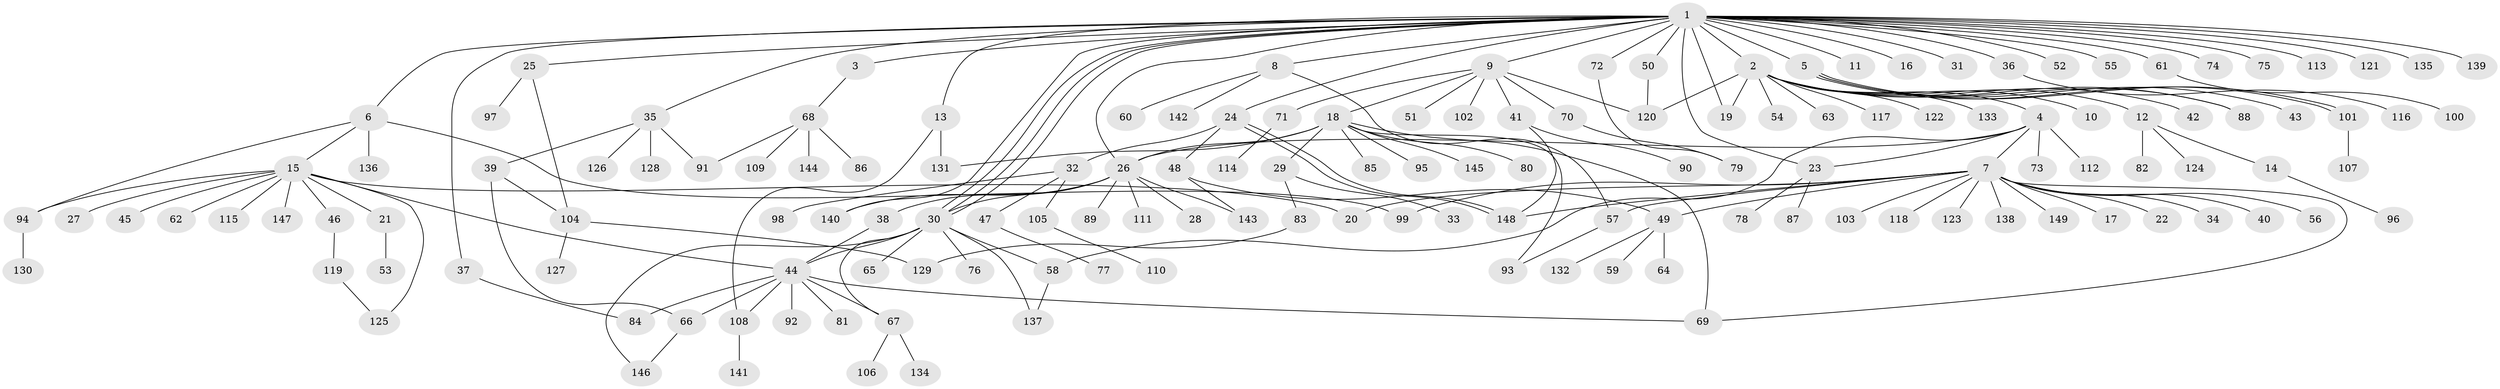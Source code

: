 // coarse degree distribution, {35: 0.008771929824561403, 12: 0.017543859649122806, 2: 0.20175438596491227, 6: 0.017543859649122806, 5: 0.017543859649122806, 16: 0.017543859649122806, 3: 0.07017543859649122, 9: 0.02631578947368421, 1: 0.5789473684210527, 4: 0.043859649122807015}
// Generated by graph-tools (version 1.1) at 2025/41/03/06/25 10:41:48]
// undirected, 149 vertices, 187 edges
graph export_dot {
graph [start="1"]
  node [color=gray90,style=filled];
  1;
  2;
  3;
  4;
  5;
  6;
  7;
  8;
  9;
  10;
  11;
  12;
  13;
  14;
  15;
  16;
  17;
  18;
  19;
  20;
  21;
  22;
  23;
  24;
  25;
  26;
  27;
  28;
  29;
  30;
  31;
  32;
  33;
  34;
  35;
  36;
  37;
  38;
  39;
  40;
  41;
  42;
  43;
  44;
  45;
  46;
  47;
  48;
  49;
  50;
  51;
  52;
  53;
  54;
  55;
  56;
  57;
  58;
  59;
  60;
  61;
  62;
  63;
  64;
  65;
  66;
  67;
  68;
  69;
  70;
  71;
  72;
  73;
  74;
  75;
  76;
  77;
  78;
  79;
  80;
  81;
  82;
  83;
  84;
  85;
  86;
  87;
  88;
  89;
  90;
  91;
  92;
  93;
  94;
  95;
  96;
  97;
  98;
  99;
  100;
  101;
  102;
  103;
  104;
  105;
  106;
  107;
  108;
  109;
  110;
  111;
  112;
  113;
  114;
  115;
  116;
  117;
  118;
  119;
  120;
  121;
  122;
  123;
  124;
  125;
  126;
  127;
  128;
  129;
  130;
  131;
  132;
  133;
  134;
  135;
  136;
  137;
  138;
  139;
  140;
  141;
  142;
  143;
  144;
  145;
  146;
  147;
  148;
  149;
  1 -- 2;
  1 -- 3;
  1 -- 5;
  1 -- 6;
  1 -- 8;
  1 -- 9;
  1 -- 11;
  1 -- 13;
  1 -- 16;
  1 -- 19;
  1 -- 23;
  1 -- 24;
  1 -- 25;
  1 -- 26;
  1 -- 30;
  1 -- 30;
  1 -- 30;
  1 -- 31;
  1 -- 35;
  1 -- 36;
  1 -- 37;
  1 -- 50;
  1 -- 52;
  1 -- 55;
  1 -- 61;
  1 -- 72;
  1 -- 74;
  1 -- 75;
  1 -- 113;
  1 -- 121;
  1 -- 135;
  1 -- 139;
  1 -- 140;
  2 -- 4;
  2 -- 10;
  2 -- 12;
  2 -- 19;
  2 -- 42;
  2 -- 54;
  2 -- 63;
  2 -- 88;
  2 -- 117;
  2 -- 120;
  2 -- 122;
  2 -- 133;
  3 -- 68;
  4 -- 7;
  4 -- 23;
  4 -- 26;
  4 -- 58;
  4 -- 73;
  4 -- 112;
  5 -- 43;
  5 -- 88;
  5 -- 101;
  5 -- 101;
  6 -- 15;
  6 -- 94;
  6 -- 99;
  6 -- 136;
  7 -- 17;
  7 -- 20;
  7 -- 22;
  7 -- 34;
  7 -- 40;
  7 -- 49;
  7 -- 56;
  7 -- 57;
  7 -- 69;
  7 -- 99;
  7 -- 103;
  7 -- 118;
  7 -- 123;
  7 -- 138;
  7 -- 148;
  7 -- 149;
  8 -- 57;
  8 -- 60;
  8 -- 142;
  9 -- 18;
  9 -- 41;
  9 -- 51;
  9 -- 70;
  9 -- 71;
  9 -- 102;
  9 -- 120;
  12 -- 14;
  12 -- 82;
  12 -- 124;
  13 -- 108;
  13 -- 131;
  14 -- 96;
  15 -- 20;
  15 -- 21;
  15 -- 27;
  15 -- 44;
  15 -- 45;
  15 -- 46;
  15 -- 62;
  15 -- 94;
  15 -- 115;
  15 -- 125;
  15 -- 147;
  18 -- 26;
  18 -- 29;
  18 -- 69;
  18 -- 80;
  18 -- 85;
  18 -- 93;
  18 -- 95;
  18 -- 131;
  18 -- 145;
  21 -- 53;
  23 -- 78;
  23 -- 87;
  24 -- 32;
  24 -- 48;
  24 -- 148;
  24 -- 148;
  25 -- 97;
  25 -- 104;
  26 -- 28;
  26 -- 30;
  26 -- 38;
  26 -- 89;
  26 -- 111;
  26 -- 140;
  26 -- 143;
  29 -- 33;
  29 -- 83;
  30 -- 44;
  30 -- 58;
  30 -- 65;
  30 -- 67;
  30 -- 76;
  30 -- 137;
  30 -- 146;
  32 -- 47;
  32 -- 98;
  32 -- 105;
  35 -- 39;
  35 -- 91;
  35 -- 126;
  35 -- 128;
  36 -- 116;
  37 -- 84;
  38 -- 44;
  39 -- 66;
  39 -- 104;
  41 -- 90;
  41 -- 148;
  44 -- 66;
  44 -- 67;
  44 -- 69;
  44 -- 81;
  44 -- 84;
  44 -- 92;
  44 -- 108;
  46 -- 119;
  47 -- 77;
  48 -- 49;
  48 -- 143;
  49 -- 59;
  49 -- 64;
  49 -- 132;
  50 -- 120;
  57 -- 93;
  58 -- 137;
  61 -- 100;
  66 -- 146;
  67 -- 106;
  67 -- 134;
  68 -- 86;
  68 -- 91;
  68 -- 109;
  68 -- 144;
  70 -- 79;
  71 -- 114;
  72 -- 79;
  83 -- 129;
  94 -- 130;
  101 -- 107;
  104 -- 127;
  104 -- 129;
  105 -- 110;
  108 -- 141;
  119 -- 125;
}
